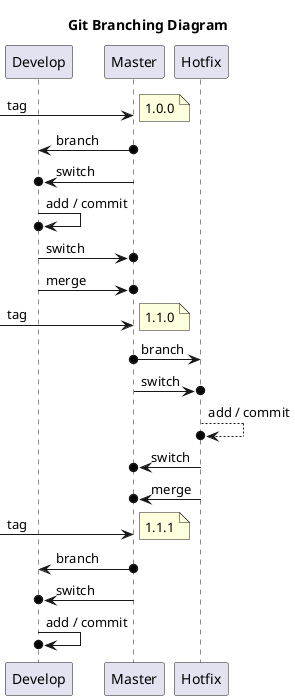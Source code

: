 @startuml
title "Git Branching Diagram"

participant Develop
participant Master
participant Hotfix

[-> Master:tag
note right: 1.0.0

Master  o-> Develop  : branch
Master  ->o Develop  : switch
Develop ->o Develop  : add / commit
Develop ->o Master   : switch
Develop ->o Master   : merge
[-> Master: tag
note right: 1.1.0

Master o-> Hotfix   : branch
Master ->o Hotfix   : switch
Hotfix -->o Hotfix  : add / commit
Hotfix ->o Master   : switch
Hotfix ->o Master   : merge
[-> Master: tag
note right: 1.1.1

Master  o-> Develop  : branch
Master  ->o Develop  : switch
Develop ->o Develop  : add / commit

@enduml